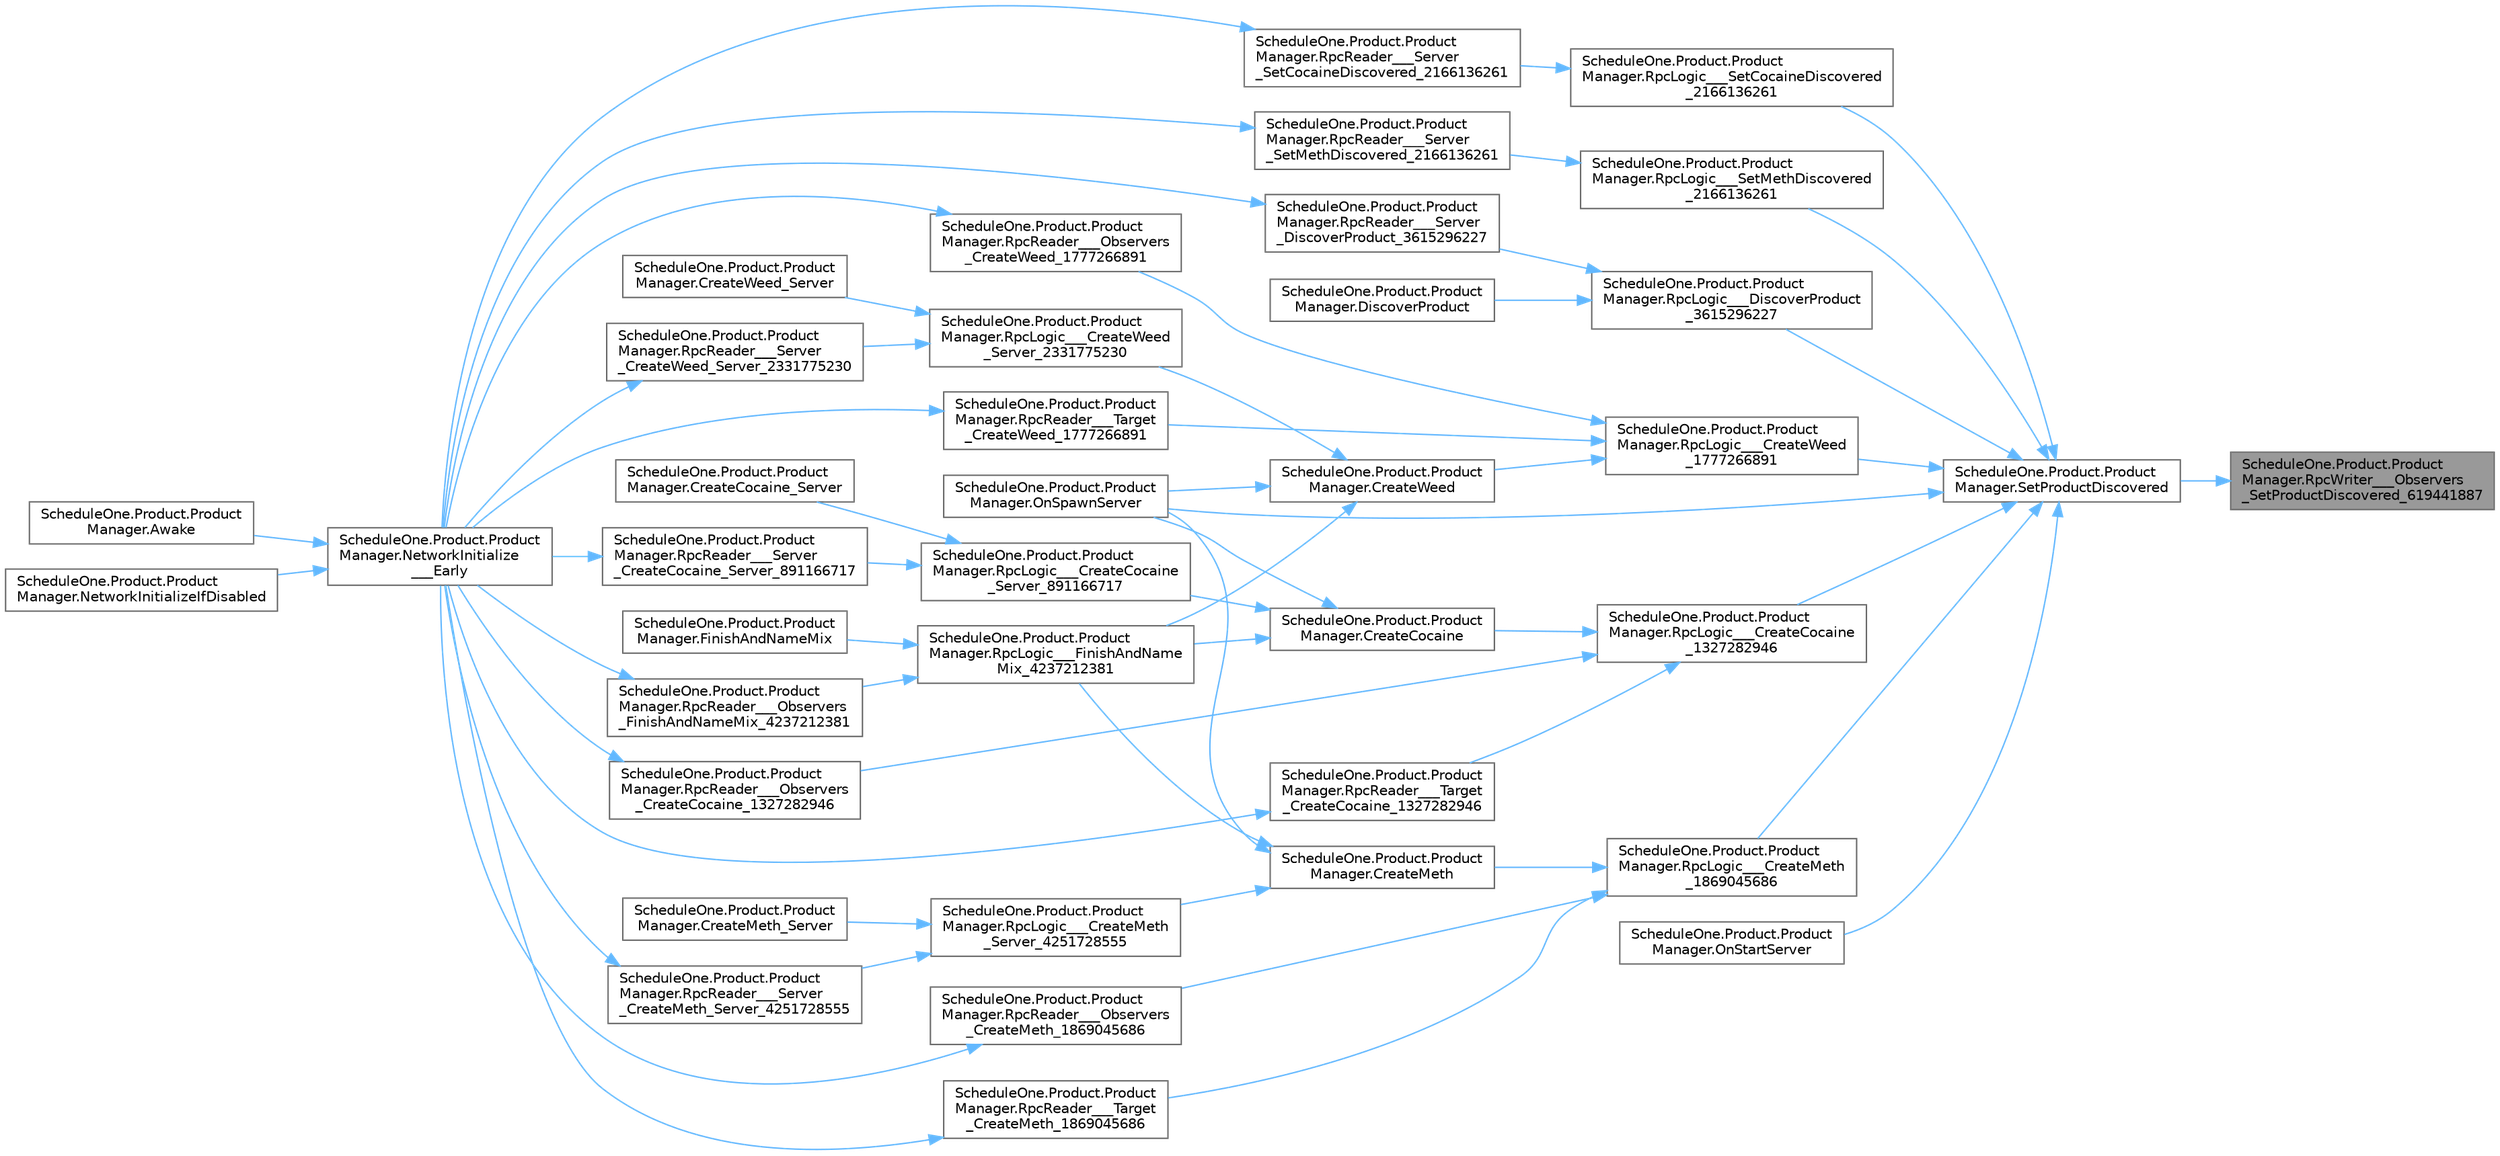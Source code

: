 digraph "ScheduleOne.Product.ProductManager.RpcWriter___Observers_SetProductDiscovered_619441887"
{
 // LATEX_PDF_SIZE
  bgcolor="transparent";
  edge [fontname=Helvetica,fontsize=10,labelfontname=Helvetica,labelfontsize=10];
  node [fontname=Helvetica,fontsize=10,shape=box,height=0.2,width=0.4];
  rankdir="RL";
  Node1 [id="Node000001",label="ScheduleOne.Product.Product\lManager.RpcWriter___Observers\l_SetProductDiscovered_619441887",height=0.2,width=0.4,color="gray40", fillcolor="grey60", style="filled", fontcolor="black",tooltip=" "];
  Node1 -> Node2 [id="edge1_Node000001_Node000002",dir="back",color="steelblue1",style="solid",tooltip=" "];
  Node2 [id="Node000002",label="ScheduleOne.Product.Product\lManager.SetProductDiscovered",height=0.2,width=0.4,color="grey40", fillcolor="white", style="filled",URL="$class_schedule_one_1_1_product_1_1_product_manager.html#ada2ad5c912554905e6f88d54e350511b",tooltip=" "];
  Node2 -> Node3 [id="edge2_Node000002_Node000003",dir="back",color="steelblue1",style="solid",tooltip=" "];
  Node3 [id="Node000003",label="ScheduleOne.Product.Product\lManager.OnSpawnServer",height=0.2,width=0.4,color="grey40", fillcolor="white", style="filled",URL="$class_schedule_one_1_1_product_1_1_product_manager.html#a61caf46ecf02c3e738d6f897b28bad50",tooltip=" "];
  Node2 -> Node4 [id="edge3_Node000002_Node000004",dir="back",color="steelblue1",style="solid",tooltip=" "];
  Node4 [id="Node000004",label="ScheduleOne.Product.Product\lManager.OnStartServer",height=0.2,width=0.4,color="grey40", fillcolor="white", style="filled",URL="$class_schedule_one_1_1_product_1_1_product_manager.html#a3bd046197ab7dd1d273ef3bcb626a102",tooltip=" "];
  Node2 -> Node5 [id="edge4_Node000002_Node000005",dir="back",color="steelblue1",style="solid",tooltip=" "];
  Node5 [id="Node000005",label="ScheduleOne.Product.Product\lManager.RpcLogic___CreateCocaine\l_1327282946",height=0.2,width=0.4,color="grey40", fillcolor="white", style="filled",URL="$class_schedule_one_1_1_product_1_1_product_manager.html#ab089b601a928ce7f7f6827823f2548e0",tooltip=" "];
  Node5 -> Node6 [id="edge5_Node000005_Node000006",dir="back",color="steelblue1",style="solid",tooltip=" "];
  Node6 [id="Node000006",label="ScheduleOne.Product.Product\lManager.CreateCocaine",height=0.2,width=0.4,color="grey40", fillcolor="white", style="filled",URL="$class_schedule_one_1_1_product_1_1_product_manager.html#a15a2d0395e47f691931843dbe9b60d3d",tooltip=" "];
  Node6 -> Node3 [id="edge6_Node000006_Node000003",dir="back",color="steelblue1",style="solid",tooltip=" "];
  Node6 -> Node7 [id="edge7_Node000006_Node000007",dir="back",color="steelblue1",style="solid",tooltip=" "];
  Node7 [id="Node000007",label="ScheduleOne.Product.Product\lManager.RpcLogic___CreateCocaine\l_Server_891166717",height=0.2,width=0.4,color="grey40", fillcolor="white", style="filled",URL="$class_schedule_one_1_1_product_1_1_product_manager.html#aa4b5ab0411a2f3de2a32f7769a8b531c",tooltip=" "];
  Node7 -> Node8 [id="edge8_Node000007_Node000008",dir="back",color="steelblue1",style="solid",tooltip=" "];
  Node8 [id="Node000008",label="ScheduleOne.Product.Product\lManager.CreateCocaine_Server",height=0.2,width=0.4,color="grey40", fillcolor="white", style="filled",URL="$class_schedule_one_1_1_product_1_1_product_manager.html#a0d817d7828bf76791e6a4c1a02367845",tooltip=" "];
  Node7 -> Node9 [id="edge9_Node000007_Node000009",dir="back",color="steelblue1",style="solid",tooltip=" "];
  Node9 [id="Node000009",label="ScheduleOne.Product.Product\lManager.RpcReader___Server\l_CreateCocaine_Server_891166717",height=0.2,width=0.4,color="grey40", fillcolor="white", style="filled",URL="$class_schedule_one_1_1_product_1_1_product_manager.html#a28f41ed4891253162ae136521cf69509",tooltip=" "];
  Node9 -> Node10 [id="edge10_Node000009_Node000010",dir="back",color="steelblue1",style="solid",tooltip=" "];
  Node10 [id="Node000010",label="ScheduleOne.Product.Product\lManager.NetworkInitialize\l___Early",height=0.2,width=0.4,color="grey40", fillcolor="white", style="filled",URL="$class_schedule_one_1_1_product_1_1_product_manager.html#abae6d9c12b99c2a52bcbea8dae381ebe",tooltip=" "];
  Node10 -> Node11 [id="edge11_Node000010_Node000011",dir="back",color="steelblue1",style="solid",tooltip=" "];
  Node11 [id="Node000011",label="ScheduleOne.Product.Product\lManager.Awake",height=0.2,width=0.4,color="grey40", fillcolor="white", style="filled",URL="$class_schedule_one_1_1_product_1_1_product_manager.html#aeb5d4c7c493c6dd3204d774ec47d1278",tooltip=" "];
  Node10 -> Node12 [id="edge12_Node000010_Node000012",dir="back",color="steelblue1",style="solid",tooltip=" "];
  Node12 [id="Node000012",label="ScheduleOne.Product.Product\lManager.NetworkInitializeIfDisabled",height=0.2,width=0.4,color="grey40", fillcolor="white", style="filled",URL="$class_schedule_one_1_1_product_1_1_product_manager.html#a86b0ebc88508ec267226a717914721da",tooltip=" "];
  Node6 -> Node13 [id="edge13_Node000006_Node000013",dir="back",color="steelblue1",style="solid",tooltip=" "];
  Node13 [id="Node000013",label="ScheduleOne.Product.Product\lManager.RpcLogic___FinishAndName\lMix_4237212381",height=0.2,width=0.4,color="grey40", fillcolor="white", style="filled",URL="$class_schedule_one_1_1_product_1_1_product_manager.html#adb1947ad672ede01eaf63f0227c17e8d",tooltip=" "];
  Node13 -> Node14 [id="edge14_Node000013_Node000014",dir="back",color="steelblue1",style="solid",tooltip=" "];
  Node14 [id="Node000014",label="ScheduleOne.Product.Product\lManager.FinishAndNameMix",height=0.2,width=0.4,color="grey40", fillcolor="white", style="filled",URL="$class_schedule_one_1_1_product_1_1_product_manager.html#a58295c0b9fdb4b562b361d62e12da568",tooltip=" "];
  Node13 -> Node15 [id="edge15_Node000013_Node000015",dir="back",color="steelblue1",style="solid",tooltip=" "];
  Node15 [id="Node000015",label="ScheduleOne.Product.Product\lManager.RpcReader___Observers\l_FinishAndNameMix_4237212381",height=0.2,width=0.4,color="grey40", fillcolor="white", style="filled",URL="$class_schedule_one_1_1_product_1_1_product_manager.html#ad378d53c6f7ce3ce9a389841c569ac79",tooltip=" "];
  Node15 -> Node10 [id="edge16_Node000015_Node000010",dir="back",color="steelblue1",style="solid",tooltip=" "];
  Node5 -> Node16 [id="edge17_Node000005_Node000016",dir="back",color="steelblue1",style="solid",tooltip=" "];
  Node16 [id="Node000016",label="ScheduleOne.Product.Product\lManager.RpcReader___Observers\l_CreateCocaine_1327282946",height=0.2,width=0.4,color="grey40", fillcolor="white", style="filled",URL="$class_schedule_one_1_1_product_1_1_product_manager.html#af84f32b4513d07f1234729824934264e",tooltip=" "];
  Node16 -> Node10 [id="edge18_Node000016_Node000010",dir="back",color="steelblue1",style="solid",tooltip=" "];
  Node5 -> Node17 [id="edge19_Node000005_Node000017",dir="back",color="steelblue1",style="solid",tooltip=" "];
  Node17 [id="Node000017",label="ScheduleOne.Product.Product\lManager.RpcReader___Target\l_CreateCocaine_1327282946",height=0.2,width=0.4,color="grey40", fillcolor="white", style="filled",URL="$class_schedule_one_1_1_product_1_1_product_manager.html#a2e6b76ad9684fac152854e00aaa228b3",tooltip=" "];
  Node17 -> Node10 [id="edge20_Node000017_Node000010",dir="back",color="steelblue1",style="solid",tooltip=" "];
  Node2 -> Node18 [id="edge21_Node000002_Node000018",dir="back",color="steelblue1",style="solid",tooltip=" "];
  Node18 [id="Node000018",label="ScheduleOne.Product.Product\lManager.RpcLogic___CreateMeth\l_1869045686",height=0.2,width=0.4,color="grey40", fillcolor="white", style="filled",URL="$class_schedule_one_1_1_product_1_1_product_manager.html#aa9a72a696742b29ed72366019dfb9959",tooltip=" "];
  Node18 -> Node19 [id="edge22_Node000018_Node000019",dir="back",color="steelblue1",style="solid",tooltip=" "];
  Node19 [id="Node000019",label="ScheduleOne.Product.Product\lManager.CreateMeth",height=0.2,width=0.4,color="grey40", fillcolor="white", style="filled",URL="$class_schedule_one_1_1_product_1_1_product_manager.html#ae299012c295b3895c04002e6ab064135",tooltip=" "];
  Node19 -> Node3 [id="edge23_Node000019_Node000003",dir="back",color="steelblue1",style="solid",tooltip=" "];
  Node19 -> Node20 [id="edge24_Node000019_Node000020",dir="back",color="steelblue1",style="solid",tooltip=" "];
  Node20 [id="Node000020",label="ScheduleOne.Product.Product\lManager.RpcLogic___CreateMeth\l_Server_4251728555",height=0.2,width=0.4,color="grey40", fillcolor="white", style="filled",URL="$class_schedule_one_1_1_product_1_1_product_manager.html#a775f4a9552f0f442c460b179cd41b211",tooltip=" "];
  Node20 -> Node21 [id="edge25_Node000020_Node000021",dir="back",color="steelblue1",style="solid",tooltip=" "];
  Node21 [id="Node000021",label="ScheduleOne.Product.Product\lManager.CreateMeth_Server",height=0.2,width=0.4,color="grey40", fillcolor="white", style="filled",URL="$class_schedule_one_1_1_product_1_1_product_manager.html#a9f53b1feab411fd9bedaa8a73386707b",tooltip=" "];
  Node20 -> Node22 [id="edge26_Node000020_Node000022",dir="back",color="steelblue1",style="solid",tooltip=" "];
  Node22 [id="Node000022",label="ScheduleOne.Product.Product\lManager.RpcReader___Server\l_CreateMeth_Server_4251728555",height=0.2,width=0.4,color="grey40", fillcolor="white", style="filled",URL="$class_schedule_one_1_1_product_1_1_product_manager.html#acb9cd849630de7ab5ec67e897af29bb0",tooltip=" "];
  Node22 -> Node10 [id="edge27_Node000022_Node000010",dir="back",color="steelblue1",style="solid",tooltip=" "];
  Node19 -> Node13 [id="edge28_Node000019_Node000013",dir="back",color="steelblue1",style="solid",tooltip=" "];
  Node18 -> Node23 [id="edge29_Node000018_Node000023",dir="back",color="steelblue1",style="solid",tooltip=" "];
  Node23 [id="Node000023",label="ScheduleOne.Product.Product\lManager.RpcReader___Observers\l_CreateMeth_1869045686",height=0.2,width=0.4,color="grey40", fillcolor="white", style="filled",URL="$class_schedule_one_1_1_product_1_1_product_manager.html#a4dd49033c99b59d29f3d9769e4a8da92",tooltip=" "];
  Node23 -> Node10 [id="edge30_Node000023_Node000010",dir="back",color="steelblue1",style="solid",tooltip=" "];
  Node18 -> Node24 [id="edge31_Node000018_Node000024",dir="back",color="steelblue1",style="solid",tooltip=" "];
  Node24 [id="Node000024",label="ScheduleOne.Product.Product\lManager.RpcReader___Target\l_CreateMeth_1869045686",height=0.2,width=0.4,color="grey40", fillcolor="white", style="filled",URL="$class_schedule_one_1_1_product_1_1_product_manager.html#a7fe882ac0d23ad0eb58ca25d6238ae82",tooltip=" "];
  Node24 -> Node10 [id="edge32_Node000024_Node000010",dir="back",color="steelblue1",style="solid",tooltip=" "];
  Node2 -> Node25 [id="edge33_Node000002_Node000025",dir="back",color="steelblue1",style="solid",tooltip=" "];
  Node25 [id="Node000025",label="ScheduleOne.Product.Product\lManager.RpcLogic___CreateWeed\l_1777266891",height=0.2,width=0.4,color="grey40", fillcolor="white", style="filled",URL="$class_schedule_one_1_1_product_1_1_product_manager.html#ab34588d69b33e5e972cd30cbca36b355",tooltip=" "];
  Node25 -> Node26 [id="edge34_Node000025_Node000026",dir="back",color="steelblue1",style="solid",tooltip=" "];
  Node26 [id="Node000026",label="ScheduleOne.Product.Product\lManager.CreateWeed",height=0.2,width=0.4,color="grey40", fillcolor="white", style="filled",URL="$class_schedule_one_1_1_product_1_1_product_manager.html#a398e67d82ba31afc72be73e230459d3a",tooltip=" "];
  Node26 -> Node3 [id="edge35_Node000026_Node000003",dir="back",color="steelblue1",style="solid",tooltip=" "];
  Node26 -> Node27 [id="edge36_Node000026_Node000027",dir="back",color="steelblue1",style="solid",tooltip=" "];
  Node27 [id="Node000027",label="ScheduleOne.Product.Product\lManager.RpcLogic___CreateWeed\l_Server_2331775230",height=0.2,width=0.4,color="grey40", fillcolor="white", style="filled",URL="$class_schedule_one_1_1_product_1_1_product_manager.html#a50c07f1fc89943ccbddf10ef7dbc253c",tooltip=" "];
  Node27 -> Node28 [id="edge37_Node000027_Node000028",dir="back",color="steelblue1",style="solid",tooltip=" "];
  Node28 [id="Node000028",label="ScheduleOne.Product.Product\lManager.CreateWeed_Server",height=0.2,width=0.4,color="grey40", fillcolor="white", style="filled",URL="$class_schedule_one_1_1_product_1_1_product_manager.html#a7e14b416efb577e7b81c4ab6baf07421",tooltip=" "];
  Node27 -> Node29 [id="edge38_Node000027_Node000029",dir="back",color="steelblue1",style="solid",tooltip=" "];
  Node29 [id="Node000029",label="ScheduleOne.Product.Product\lManager.RpcReader___Server\l_CreateWeed_Server_2331775230",height=0.2,width=0.4,color="grey40", fillcolor="white", style="filled",URL="$class_schedule_one_1_1_product_1_1_product_manager.html#aa725debc3c0e4bf02c68f2fe6b99d3d5",tooltip=" "];
  Node29 -> Node10 [id="edge39_Node000029_Node000010",dir="back",color="steelblue1",style="solid",tooltip=" "];
  Node26 -> Node13 [id="edge40_Node000026_Node000013",dir="back",color="steelblue1",style="solid",tooltip=" "];
  Node25 -> Node30 [id="edge41_Node000025_Node000030",dir="back",color="steelblue1",style="solid",tooltip=" "];
  Node30 [id="Node000030",label="ScheduleOne.Product.Product\lManager.RpcReader___Observers\l_CreateWeed_1777266891",height=0.2,width=0.4,color="grey40", fillcolor="white", style="filled",URL="$class_schedule_one_1_1_product_1_1_product_manager.html#a15f374e42688851b0ba8e261ae922097",tooltip=" "];
  Node30 -> Node10 [id="edge42_Node000030_Node000010",dir="back",color="steelblue1",style="solid",tooltip=" "];
  Node25 -> Node31 [id="edge43_Node000025_Node000031",dir="back",color="steelblue1",style="solid",tooltip=" "];
  Node31 [id="Node000031",label="ScheduleOne.Product.Product\lManager.RpcReader___Target\l_CreateWeed_1777266891",height=0.2,width=0.4,color="grey40", fillcolor="white", style="filled",URL="$class_schedule_one_1_1_product_1_1_product_manager.html#a1bf9115bfe71abc8740c98c815f5cbe1",tooltip=" "];
  Node31 -> Node10 [id="edge44_Node000031_Node000010",dir="back",color="steelblue1",style="solid",tooltip=" "];
  Node2 -> Node32 [id="edge45_Node000002_Node000032",dir="back",color="steelblue1",style="solid",tooltip=" "];
  Node32 [id="Node000032",label="ScheduleOne.Product.Product\lManager.RpcLogic___DiscoverProduct\l_3615296227",height=0.2,width=0.4,color="grey40", fillcolor="white", style="filled",URL="$class_schedule_one_1_1_product_1_1_product_manager.html#aa253f705a8c2908020e8224b728a2b6f",tooltip=" "];
  Node32 -> Node33 [id="edge46_Node000032_Node000033",dir="back",color="steelblue1",style="solid",tooltip=" "];
  Node33 [id="Node000033",label="ScheduleOne.Product.Product\lManager.DiscoverProduct",height=0.2,width=0.4,color="grey40", fillcolor="white", style="filled",URL="$class_schedule_one_1_1_product_1_1_product_manager.html#aa431d9d8213ccb47f1b6a8ffd594c670",tooltip=" "];
  Node32 -> Node34 [id="edge47_Node000032_Node000034",dir="back",color="steelblue1",style="solid",tooltip=" "];
  Node34 [id="Node000034",label="ScheduleOne.Product.Product\lManager.RpcReader___Server\l_DiscoverProduct_3615296227",height=0.2,width=0.4,color="grey40", fillcolor="white", style="filled",URL="$class_schedule_one_1_1_product_1_1_product_manager.html#a652086c0b9dd6279e1546c8ab37117e6",tooltip=" "];
  Node34 -> Node10 [id="edge48_Node000034_Node000010",dir="back",color="steelblue1",style="solid",tooltip=" "];
  Node2 -> Node35 [id="edge49_Node000002_Node000035",dir="back",color="steelblue1",style="solid",tooltip=" "];
  Node35 [id="Node000035",label="ScheduleOne.Product.Product\lManager.RpcLogic___SetCocaineDiscovered\l_2166136261",height=0.2,width=0.4,color="grey40", fillcolor="white", style="filled",URL="$class_schedule_one_1_1_product_1_1_product_manager.html#a1a71244d2c62963465e6fa077324fd1a",tooltip=" "];
  Node35 -> Node36 [id="edge50_Node000035_Node000036",dir="back",color="steelblue1",style="solid",tooltip=" "];
  Node36 [id="Node000036",label="ScheduleOne.Product.Product\lManager.RpcReader___Server\l_SetCocaineDiscovered_2166136261",height=0.2,width=0.4,color="grey40", fillcolor="white", style="filled",URL="$class_schedule_one_1_1_product_1_1_product_manager.html#afde5e68d84058d7eb0adab29613d43ed",tooltip=" "];
  Node36 -> Node10 [id="edge51_Node000036_Node000010",dir="back",color="steelblue1",style="solid",tooltip=" "];
  Node2 -> Node37 [id="edge52_Node000002_Node000037",dir="back",color="steelblue1",style="solid",tooltip=" "];
  Node37 [id="Node000037",label="ScheduleOne.Product.Product\lManager.RpcLogic___SetMethDiscovered\l_2166136261",height=0.2,width=0.4,color="grey40", fillcolor="white", style="filled",URL="$class_schedule_one_1_1_product_1_1_product_manager.html#a47eb8ab6cb707f75e685228fa4c6d7c1",tooltip=" "];
  Node37 -> Node38 [id="edge53_Node000037_Node000038",dir="back",color="steelblue1",style="solid",tooltip=" "];
  Node38 [id="Node000038",label="ScheduleOne.Product.Product\lManager.RpcReader___Server\l_SetMethDiscovered_2166136261",height=0.2,width=0.4,color="grey40", fillcolor="white", style="filled",URL="$class_schedule_one_1_1_product_1_1_product_manager.html#a14d2c5e54c53f350d541588c0ddd7411",tooltip=" "];
  Node38 -> Node10 [id="edge54_Node000038_Node000010",dir="back",color="steelblue1",style="solid",tooltip=" "];
}
